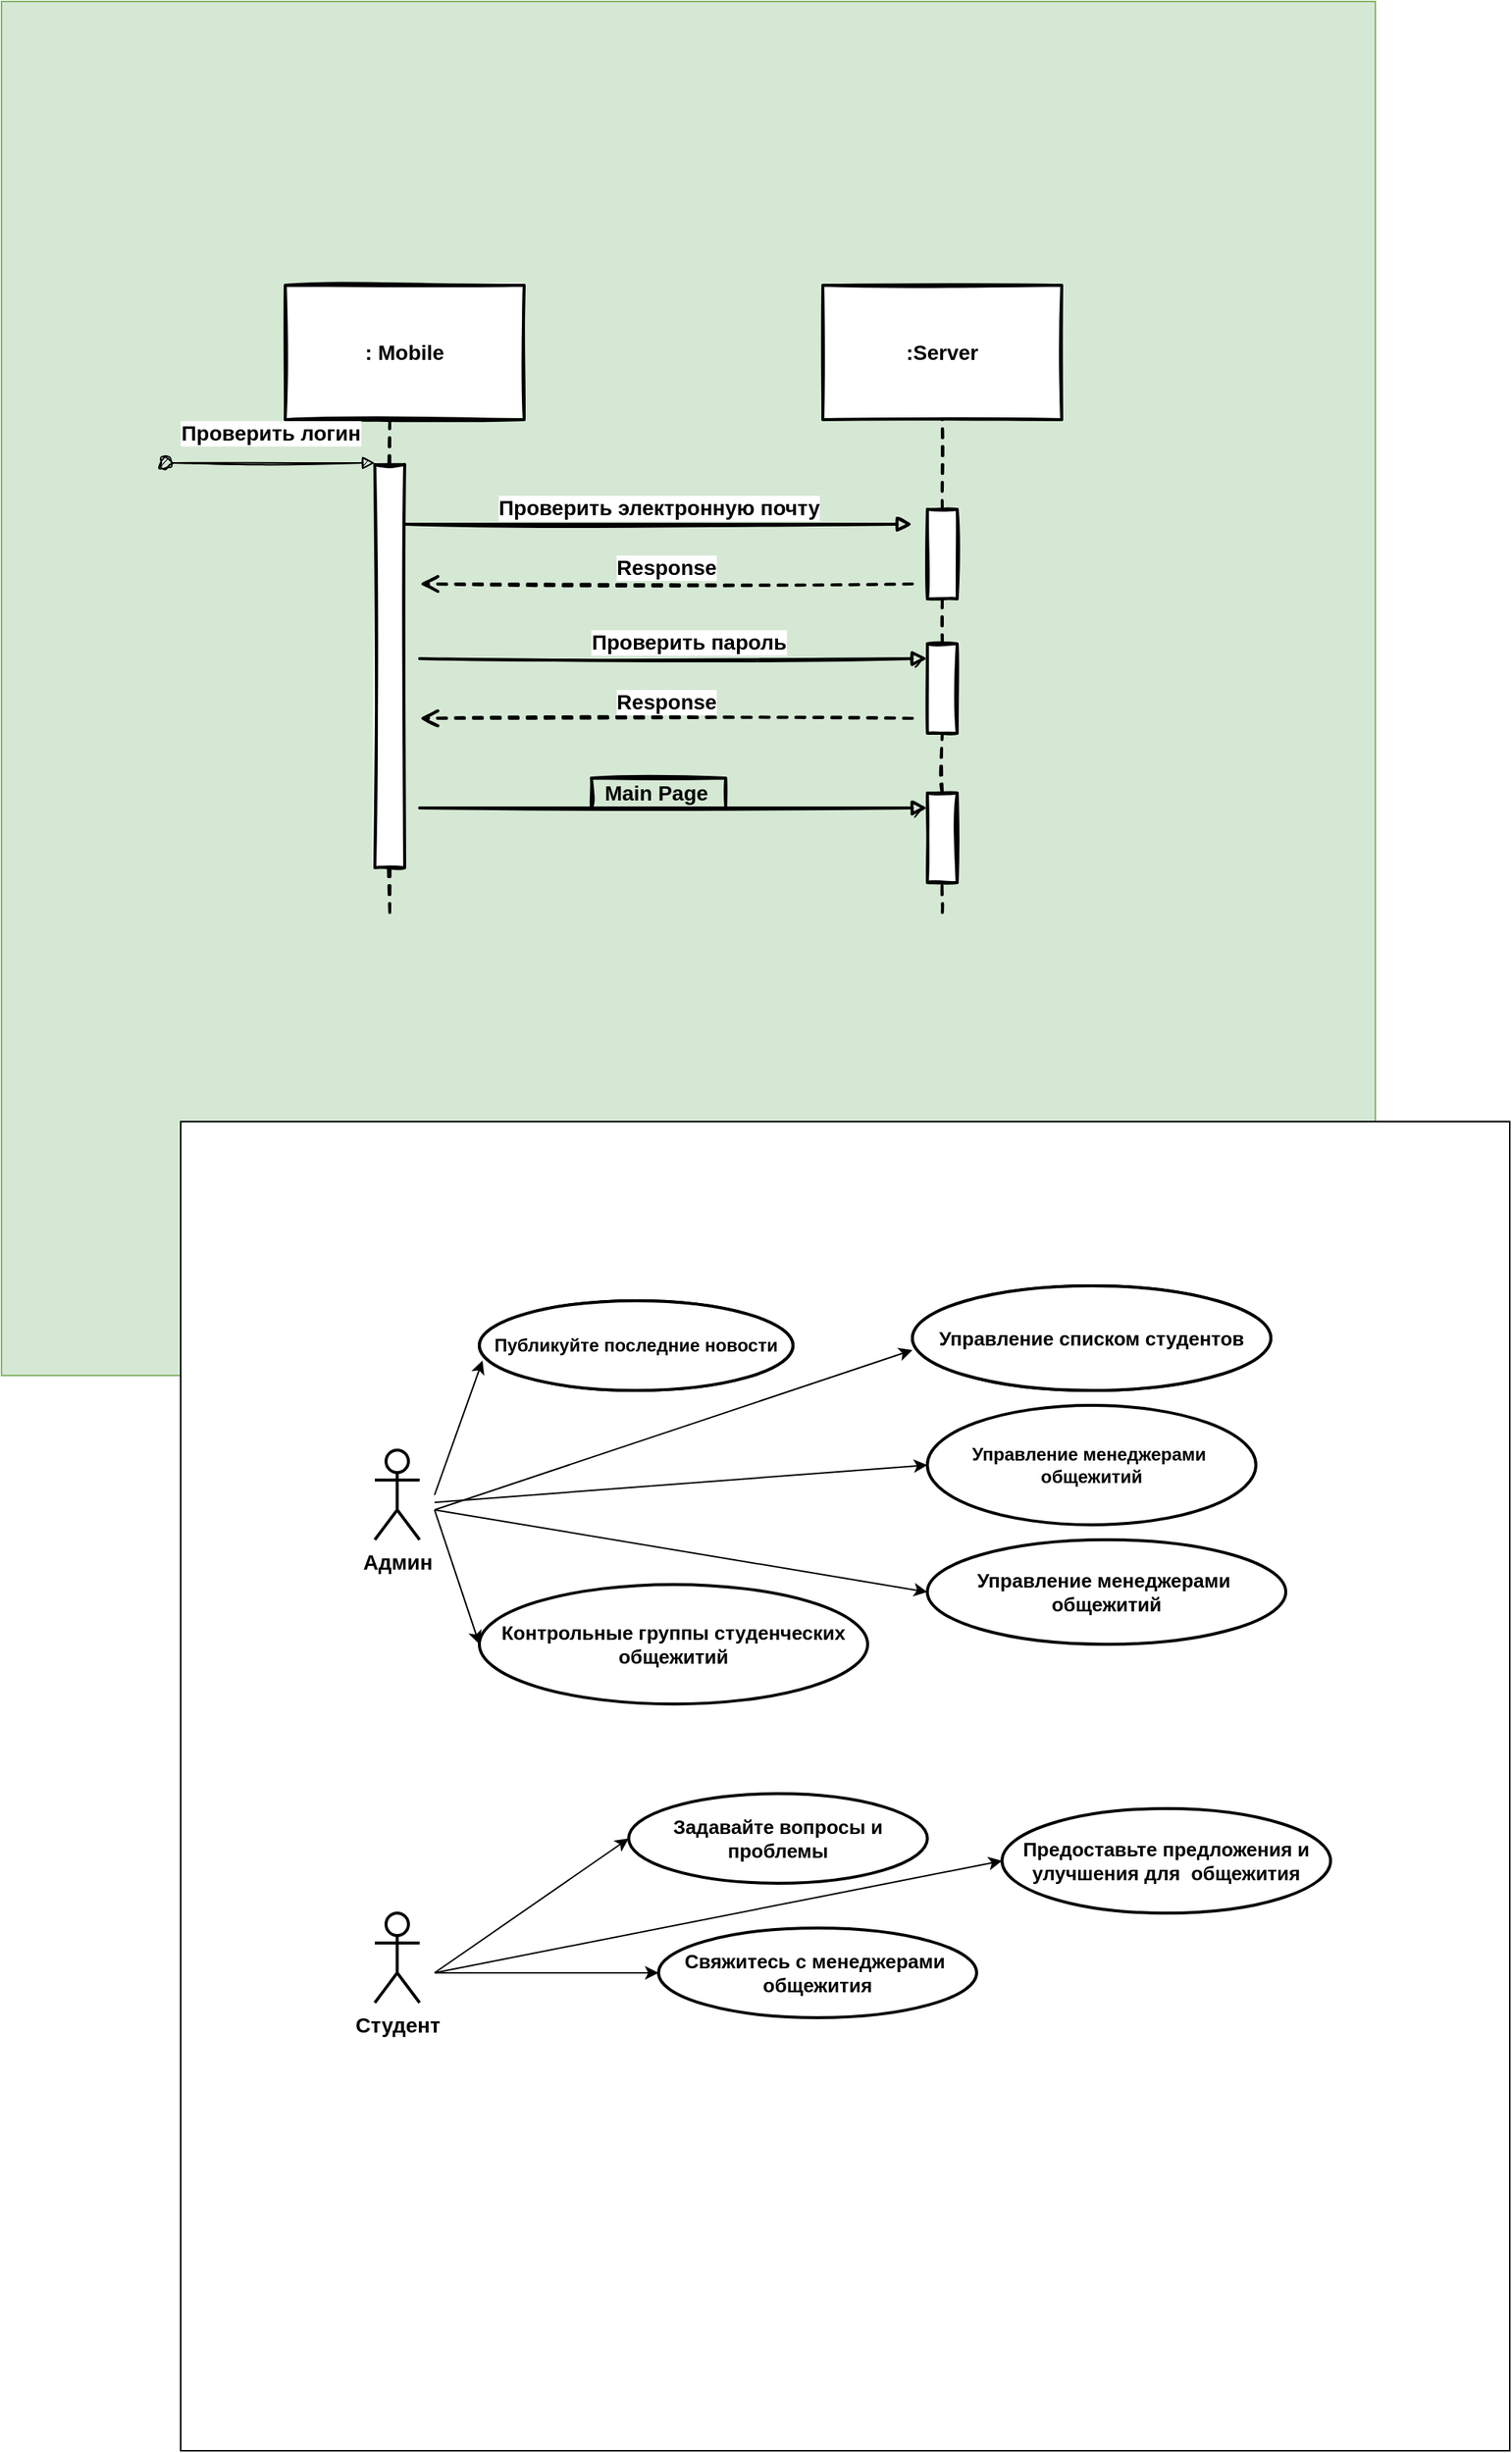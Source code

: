 <mxfile version="16.2.7" type="github">
  <diagram id="3am3MWbP5PsgSIlDmy36" name="Page-1">
    <mxGraphModel dx="1846" dy="1688" grid="0" gridSize="10" guides="1" tooltips="1" connect="1" arrows="1" fold="1" page="1" pageScale="1" pageWidth="827" pageHeight="1169" math="0" shadow="0">
      <root>
        <mxCell id="0" />
        <mxCell id="1" parent="0" />
        <mxCell id="JkIb7CXmYl9X7y8F0MtA-2" value="" style="whiteSpace=wrap;html=1;aspect=fixed;fillColor=#d5e8d4;strokeColor=#82b366;" vertex="1" parent="1">
          <mxGeometry x="-70" y="-150" width="920" height="920" as="geometry" />
        </mxCell>
        <mxCell id="cu5gm9QUt52b1lqdMHIw-24" value="" style="whiteSpace=wrap;html=1;aspect=fixed;" parent="1" vertex="1">
          <mxGeometry x="50" y="600" width="890" height="890" as="geometry" />
        </mxCell>
        <mxCell id="cu5gm9QUt52b1lqdMHIw-3" value="&lt;font style=&quot;font-size: 14px&quot;&gt;&lt;b&gt;Студент&lt;/b&gt;&lt;/font&gt;" style="shape=umlActor;verticalLabelPosition=bottom;verticalAlign=top;html=1;outlineConnect=0;strokeWidth=2;" parent="1" vertex="1">
          <mxGeometry x="180" y="1130" width="30" height="60" as="geometry" />
        </mxCell>
        <mxCell id="cu5gm9QUt52b1lqdMHIw-4" value="&lt;b&gt;&lt;font style=&quot;font-size: 14px&quot;&gt;Админ&lt;/font&gt;&lt;/b&gt;" style="shape=umlActor;verticalLabelPosition=bottom;verticalAlign=top;html=1;outlineConnect=0;strokeWidth=2;" parent="1" vertex="1">
          <mxGeometry x="180" y="820" width="30" height="60" as="geometry" />
        </mxCell>
        <mxCell id="cu5gm9QUt52b1lqdMHIw-7" value="Публикуйте последние новости" style="ellipse;whiteSpace=wrap;html=1;strokeWidth=2;" parent="1" vertex="1">
          <mxGeometry x="250" y="720" width="210" height="60" as="geometry" />
        </mxCell>
        <mxCell id="cu5gm9QUt52b1lqdMHIw-8" value="&lt;b&gt;&lt;font style=&quot;font-size: 13px&quot;&gt;Управление менеджерами&amp;nbsp; общежитий&lt;/font&gt;&lt;/b&gt;" style="ellipse;whiteSpace=wrap;html=1;strokeWidth=2;" parent="1" vertex="1">
          <mxGeometry x="550" y="880" width="240" height="70" as="geometry" />
        </mxCell>
        <mxCell id="cu5gm9QUt52b1lqdMHIw-9" value="&lt;font style=&quot;font-size: 13px&quot;&gt;&lt;b&gt;Контрольные группы студенческих общежитий&lt;/b&gt;&lt;/font&gt;" style="ellipse;whiteSpace=wrap;html=1;strokeWidth=2;" parent="1" vertex="1">
          <mxGeometry x="250" y="910" width="260" height="80" as="geometry" />
        </mxCell>
        <mxCell id="cu5gm9QUt52b1lqdMHIw-10" value="Управление списком студентов" style="ellipse;whiteSpace=wrap;html=1;strokeWidth=2;" parent="1" vertex="1">
          <mxGeometry x="540" y="710" width="240" height="70" as="geometry" />
        </mxCell>
        <mxCell id="cu5gm9QUt52b1lqdMHIw-11" value="&lt;font style=&quot;font-size: 13px&quot;&gt;&lt;b&gt;Задавайте вопросы и проблемы&lt;/b&gt;&lt;/font&gt;" style="ellipse;whiteSpace=wrap;html=1;strokeWidth=2;" parent="1" vertex="1">
          <mxGeometry x="350" y="1050" width="200" height="60" as="geometry" />
        </mxCell>
        <mxCell id="cu5gm9QUt52b1lqdMHIw-12" value="&lt;b&gt;&lt;font style=&quot;font-size: 13px&quot;&gt;Свяжитесь с менеджерами&amp;nbsp; общежития&lt;/font&gt;&lt;/b&gt;" style="ellipse;whiteSpace=wrap;html=1;strokeWidth=2;" parent="1" vertex="1">
          <mxGeometry x="370" y="1140" width="213" height="60" as="geometry" />
        </mxCell>
        <mxCell id="cu5gm9QUt52b1lqdMHIw-13" value="&lt;b&gt;Управление менеджерами&amp;nbsp; общежитий&lt;/b&gt;" style="ellipse;whiteSpace=wrap;html=1;strokeWidth=2;" parent="1" vertex="1">
          <mxGeometry x="550" y="790" width="220" height="80" as="geometry" />
        </mxCell>
        <mxCell id="cu5gm9QUt52b1lqdMHIw-14" value="&lt;b&gt;&lt;font style=&quot;font-size: 13px&quot;&gt;Предоставьте предложения и улучшения для&amp;nbsp; общежития&lt;/font&gt;&lt;/b&gt;" style="ellipse;whiteSpace=wrap;html=1;strokeWidth=2;" parent="1" vertex="1">
          <mxGeometry x="600" y="1060" width="220" height="70" as="geometry" />
        </mxCell>
        <mxCell id="cu5gm9QUt52b1lqdMHIw-15" value="" style="endArrow=classic;html=1;entryX=0;entryY=0.5;entryDx=0;entryDy=0;" parent="1" target="cu5gm9QUt52b1lqdMHIw-11" edge="1">
          <mxGeometry width="50" height="50" relative="1" as="geometry">
            <mxPoint x="220" y="1170" as="sourcePoint" />
            <mxPoint x="370" y="1080" as="targetPoint" />
          </mxGeometry>
        </mxCell>
        <mxCell id="cu5gm9QUt52b1lqdMHIw-17" value="" style="endArrow=classic;html=1;entryX=0;entryY=0.5;entryDx=0;entryDy=0;" parent="1" target="cu5gm9QUt52b1lqdMHIw-14" edge="1">
          <mxGeometry width="50" height="50" relative="1" as="geometry">
            <mxPoint x="220" y="1170" as="sourcePoint" />
            <mxPoint x="380" y="1090" as="targetPoint" />
          </mxGeometry>
        </mxCell>
        <mxCell id="cu5gm9QUt52b1lqdMHIw-18" value="" style="endArrow=classic;html=1;entryX=0;entryY=0.5;entryDx=0;entryDy=0;" parent="1" target="cu5gm9QUt52b1lqdMHIw-12" edge="1">
          <mxGeometry width="50" height="50" relative="1" as="geometry">
            <mxPoint x="220" y="1170" as="sourcePoint" />
            <mxPoint x="390" y="1100" as="targetPoint" />
          </mxGeometry>
        </mxCell>
        <mxCell id="cu5gm9QUt52b1lqdMHIw-19" value="" style="endArrow=classic;html=1;entryX=0;entryY=0.5;entryDx=0;entryDy=0;" parent="1" target="cu5gm9QUt52b1lqdMHIw-13" edge="1">
          <mxGeometry width="50" height="50" relative="1" as="geometry">
            <mxPoint x="220" y="855" as="sourcePoint" />
            <mxPoint x="270" y="805" as="targetPoint" />
          </mxGeometry>
        </mxCell>
        <mxCell id="cu5gm9QUt52b1lqdMHIw-20" value="" style="endArrow=classic;html=1;entryX=0;entryY=0.5;entryDx=0;entryDy=0;" parent="1" target="cu5gm9QUt52b1lqdMHIw-8" edge="1">
          <mxGeometry width="50" height="50" relative="1" as="geometry">
            <mxPoint x="220" y="860" as="sourcePoint" />
            <mxPoint x="560" y="840" as="targetPoint" />
          </mxGeometry>
        </mxCell>
        <mxCell id="cu5gm9QUt52b1lqdMHIw-21" value="" style="endArrow=classic;html=1;entryX=0;entryY=0.5;entryDx=0;entryDy=0;" parent="1" target="cu5gm9QUt52b1lqdMHIw-9" edge="1">
          <mxGeometry width="50" height="50" relative="1" as="geometry">
            <mxPoint x="220" y="860" as="sourcePoint" />
            <mxPoint x="305" y="895" as="targetPoint" />
          </mxGeometry>
        </mxCell>
        <mxCell id="cu5gm9QUt52b1lqdMHIw-22" value="" style="endArrow=classic;html=1;entryX=0;entryY=0.614;entryDx=0;entryDy=0;entryPerimeter=0;" parent="1" target="cu5gm9QUt52b1lqdMHIw-10" edge="1">
          <mxGeometry width="50" height="50" relative="1" as="geometry">
            <mxPoint x="220" y="860" as="sourcePoint" />
            <mxPoint x="315" y="905" as="targetPoint" />
          </mxGeometry>
        </mxCell>
        <mxCell id="cu5gm9QUt52b1lqdMHIw-23" value="" style="endArrow=classic;html=1;entryX=0.01;entryY=0.667;entryDx=0;entryDy=0;entryPerimeter=0;" parent="1" target="cu5gm9QUt52b1lqdMHIw-7" edge="1">
          <mxGeometry width="50" height="50" relative="1" as="geometry">
            <mxPoint x="220" y="850" as="sourcePoint" />
            <mxPoint x="305" y="802.98" as="targetPoint" />
          </mxGeometry>
        </mxCell>
        <mxCell id="cu5gm9QUt52b1lqdMHIw-25" value="&lt;b&gt;Публикуйте последние новости&lt;/b&gt;" style="ellipse;whiteSpace=wrap;html=1;strokeWidth=2;" parent="1" vertex="1">
          <mxGeometry x="250" y="720" width="210" height="60" as="geometry" />
        </mxCell>
        <mxCell id="cu5gm9QUt52b1lqdMHIw-26" value="&lt;font style=&quot;font-size: 13px&quot;&gt;&lt;b&gt;Управление списком студентов&lt;/b&gt;&lt;/font&gt;" style="ellipse;whiteSpace=wrap;html=1;strokeWidth=2;" parent="1" vertex="1">
          <mxGeometry x="540" y="710" width="240" height="70" as="geometry" />
        </mxCell>
        <mxCell id="VI3BiO1xV08s6RxDGmJ5-2" value=": Mobile" style="rounded=0;whiteSpace=wrap;html=1;strokeColor=#000000;strokeWidth=2;sketch=1;fontStyle=1;fontSize=14;" parent="1" vertex="1">
          <mxGeometry x="120" y="40" width="160" height="90" as="geometry" />
        </mxCell>
        <mxCell id="VI3BiO1xV08s6RxDGmJ5-3" value=":Server" style="rounded=0;whiteSpace=wrap;html=1;strokeColor=#000000;strokeWidth=2;sketch=1;fontStyle=1;fontSize=14;" parent="1" vertex="1">
          <mxGeometry x="480" y="40" width="160" height="90" as="geometry" />
        </mxCell>
        <mxCell id="VI3BiO1xV08s6RxDGmJ5-4" value="" style="endArrow=none;dashed=1;html=1;entryX=0.5;entryY=1;entryDx=0;entryDy=0;startArrow=none;strokeColor=#000000;strokeWidth=2;sketch=1;fontStyle=1;fontSize=14;" parent="1" source="VI3BiO1xV08s6RxDGmJ5-7" target="VI3BiO1xV08s6RxDGmJ5-3" edge="1">
          <mxGeometry width="50" height="50" relative="1" as="geometry">
            <mxPoint x="560" y="420" as="sourcePoint" />
            <mxPoint x="540" y="130" as="targetPoint" />
          </mxGeometry>
        </mxCell>
        <mxCell id="VI3BiO1xV08s6RxDGmJ5-5" value="" style="endArrow=none;dashed=1;html=1;entryX=0.5;entryY=1;entryDx=0;entryDy=0;strokeColor=#000000;strokeWidth=2;sketch=1;fontStyle=1;fontSize=14;" parent="1" edge="1">
          <mxGeometry width="50" height="50" relative="1" as="geometry">
            <mxPoint x="190" y="460" as="sourcePoint" />
            <mxPoint x="190" y="130" as="targetPoint" />
          </mxGeometry>
        </mxCell>
        <mxCell id="VI3BiO1xV08s6RxDGmJ5-6" value="" style="html=1;points=[];perimeter=orthogonalPerimeter;strokeColor=#000000;strokeWidth=2;sketch=1;fontStyle=1;fontSize=14;" parent="1" vertex="1">
          <mxGeometry x="180" y="160" width="20" height="270" as="geometry" />
        </mxCell>
        <mxCell id="VI3BiO1xV08s6RxDGmJ5-7" value="" style="html=1;points=[];perimeter=orthogonalPerimeter;strokeColor=#000000;strokeWidth=2;sketch=1;fontStyle=1;fontSize=14;" parent="1" vertex="1">
          <mxGeometry x="550" y="190" width="20" height="60" as="geometry" />
        </mxCell>
        <mxCell id="VI3BiO1xV08s6RxDGmJ5-8" value="" style="endArrow=none;dashed=1;html=1;entryX=0.5;entryY=1;entryDx=0;entryDy=0;startArrow=none;strokeColor=#000000;strokeWidth=2;sketch=1;fontStyle=1;fontSize=14;" parent="1" source="VI3BiO1xV08s6RxDGmJ5-17" target="VI3BiO1xV08s6RxDGmJ5-7" edge="1">
          <mxGeometry width="50" height="50" relative="1" as="geometry">
            <mxPoint x="560" y="420" as="sourcePoint" />
            <mxPoint x="560" y="130" as="targetPoint" />
          </mxGeometry>
        </mxCell>
        <mxCell id="VI3BiO1xV08s6RxDGmJ5-11" value="Проверить логин" style="html=1;verticalAlign=bottom;startArrow=oval;startFill=1;endArrow=block;startSize=8;strokeColor=#000000;strokeWidth=1;sketch=1;fontStyle=1;fontSize=14;" parent="1" edge="1">
          <mxGeometry y="9" width="60" relative="1" as="geometry">
            <mxPoint x="40" y="159" as="sourcePoint" />
            <mxPoint x="180" y="159" as="targetPoint" />
            <mxPoint as="offset" />
          </mxGeometry>
        </mxCell>
        <mxCell id="VI3BiO1xV08s6RxDGmJ5-14" value="Проверить электронную почту" style="html=1;verticalAlign=bottom;endArrow=block;strokeColor=#000000;strokeWidth=2;sketch=1;fontStyle=1;fontSize=14;" parent="1" edge="1">
          <mxGeometry width="80" relative="1" as="geometry">
            <mxPoint x="200" y="200" as="sourcePoint" />
            <mxPoint x="540" y="200" as="targetPoint" />
          </mxGeometry>
        </mxCell>
        <mxCell id="VI3BiO1xV08s6RxDGmJ5-16" value="Response" style="html=1;verticalAlign=bottom;endArrow=open;dashed=1;endSize=8;strokeColor=#000000;strokeWidth=2;sketch=1;fontStyle=1;fontSize=14;" parent="1" edge="1">
          <mxGeometry relative="1" as="geometry">
            <mxPoint x="540" y="330" as="sourcePoint" />
            <mxPoint x="210" y="330" as="targetPoint" />
          </mxGeometry>
        </mxCell>
        <mxCell id="VI3BiO1xV08s6RxDGmJ5-17" value="" style="html=1;points=[];perimeter=orthogonalPerimeter;strokeColor=#000000;strokeWidth=2;sketch=1;fontStyle=1;fontSize=14;" parent="1" vertex="1">
          <mxGeometry x="550" y="280" width="20" height="60" as="geometry" />
        </mxCell>
        <mxCell id="VI3BiO1xV08s6RxDGmJ5-18" value="" style="endArrow=none;dashed=1;html=1;entryX=0.5;entryY=1;entryDx=0;entryDy=0;startArrow=none;strokeColor=#000000;strokeWidth=2;sketch=1;fontStyle=1;fontSize=14;" parent="1" source="VI3BiO1xV08s6RxDGmJ5-20" target="VI3BiO1xV08s6RxDGmJ5-17" edge="1">
          <mxGeometry width="50" height="50" relative="1" as="geometry">
            <mxPoint x="560" y="460" as="sourcePoint" />
            <mxPoint x="560" y="250" as="targetPoint" />
          </mxGeometry>
        </mxCell>
        <mxCell id="VI3BiO1xV08s6RxDGmJ5-19" value="Проверить пароль" style="html=1;verticalAlign=bottom;endArrow=block;strokeColor=#000000;strokeWidth=2;sketch=1;fontStyle=1;fontSize=14;" parent="1" edge="1">
          <mxGeometry x="0.059" width="80" relative="1" as="geometry">
            <mxPoint x="210" y="290" as="sourcePoint" />
            <mxPoint x="550" y="290" as="targetPoint" />
            <mxPoint as="offset" />
          </mxGeometry>
        </mxCell>
        <mxCell id="VI3BiO1xV08s6RxDGmJ5-22" value="" style="html=1;verticalAlign=bottom;endArrow=block;strokeColor=#000000;strokeWidth=2;sketch=1;fontStyle=1;fontSize=14;" parent="1" edge="1">
          <mxGeometry x="0.059" y="10" width="80" relative="1" as="geometry">
            <mxPoint x="210" y="390" as="sourcePoint" />
            <mxPoint x="550" y="390" as="targetPoint" />
            <mxPoint as="offset" />
          </mxGeometry>
        </mxCell>
        <mxCell id="VI3BiO1xV08s6RxDGmJ5-20" value="" style="html=1;points=[];perimeter=orthogonalPerimeter;strokeColor=#000000;strokeWidth=2;sketch=1;fontStyle=1;fontSize=14;" parent="1" vertex="1">
          <mxGeometry x="550" y="380" width="20" height="60" as="geometry" />
        </mxCell>
        <mxCell id="VI3BiO1xV08s6RxDGmJ5-23" value="" style="endArrow=none;dashed=1;html=1;entryX=0.5;entryY=1;entryDx=0;entryDy=0;strokeColor=#000000;strokeWidth=2;sketch=1;fontStyle=1;fontSize=14;" parent="1" target="VI3BiO1xV08s6RxDGmJ5-20" edge="1">
          <mxGeometry width="50" height="50" relative="1" as="geometry">
            <mxPoint x="560" y="460" as="sourcePoint" />
            <mxPoint x="560" y="340" as="targetPoint" />
          </mxGeometry>
        </mxCell>
        <mxCell id="VI3BiO1xV08s6RxDGmJ5-24" value="Main Page&amp;nbsp;" style="text;html=1;align=center;verticalAlign=middle;resizable=0;points=[];autosize=1;strokeColor=#000000;fillColor=none;strokeWidth=2;sketch=1;fontStyle=1;fontSize=14;" parent="1" vertex="1">
          <mxGeometry x="325" y="370" width="90" height="20" as="geometry" />
        </mxCell>
        <mxCell id="JkIb7CXmYl9X7y8F0MtA-1" value="Response" style="html=1;verticalAlign=bottom;endArrow=open;dashed=1;endSize=8;strokeColor=#000000;strokeWidth=2;sketch=1;fontStyle=1;fontSize=14;" edge="1" parent="1">
          <mxGeometry relative="1" as="geometry">
            <mxPoint x="540" y="240" as="sourcePoint" />
            <mxPoint x="210" y="240" as="targetPoint" />
          </mxGeometry>
        </mxCell>
      </root>
    </mxGraphModel>
  </diagram>
</mxfile>
